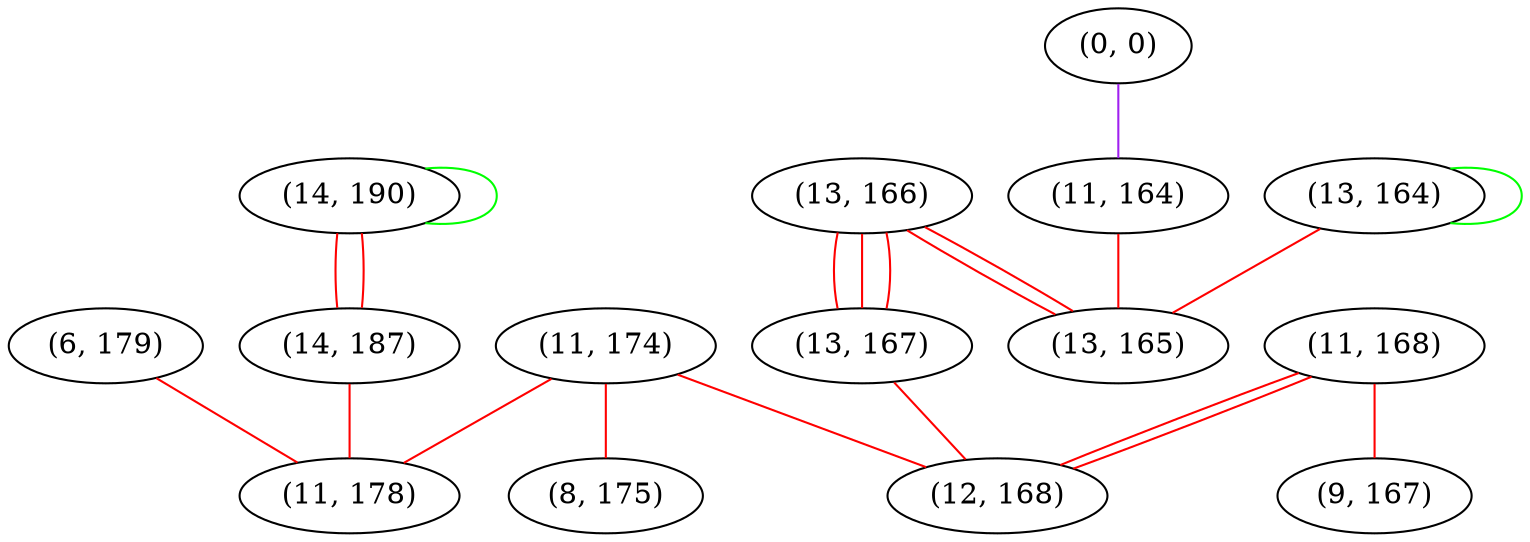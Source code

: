 graph "" {
"(6, 179)";
"(13, 166)";
"(0, 0)";
"(11, 164)";
"(14, 190)";
"(11, 168)";
"(13, 164)";
"(13, 165)";
"(14, 187)";
"(13, 167)";
"(11, 174)";
"(11, 178)";
"(9, 167)";
"(8, 175)";
"(12, 168)";
"(6, 179)" -- "(11, 178)"  [color=red, key=0, weight=1];
"(13, 166)" -- "(13, 167)"  [color=red, key=0, weight=1];
"(13, 166)" -- "(13, 167)"  [color=red, key=1, weight=1];
"(13, 166)" -- "(13, 167)"  [color=red, key=2, weight=1];
"(13, 166)" -- "(13, 165)"  [color=red, key=0, weight=1];
"(13, 166)" -- "(13, 165)"  [color=red, key=1, weight=1];
"(0, 0)" -- "(11, 164)"  [color=purple, key=0, weight=4];
"(11, 164)" -- "(13, 165)"  [color=red, key=0, weight=1];
"(14, 190)" -- "(14, 187)"  [color=red, key=0, weight=1];
"(14, 190)" -- "(14, 187)"  [color=red, key=1, weight=1];
"(14, 190)" -- "(14, 190)"  [color=green, key=0, weight=2];
"(11, 168)" -- "(9, 167)"  [color=red, key=0, weight=1];
"(11, 168)" -- "(12, 168)"  [color=red, key=0, weight=1];
"(11, 168)" -- "(12, 168)"  [color=red, key=1, weight=1];
"(13, 164)" -- "(13, 164)"  [color=green, key=0, weight=2];
"(13, 164)" -- "(13, 165)"  [color=red, key=0, weight=1];
"(14, 187)" -- "(11, 178)"  [color=red, key=0, weight=1];
"(13, 167)" -- "(12, 168)"  [color=red, key=0, weight=1];
"(11, 174)" -- "(11, 178)"  [color=red, key=0, weight=1];
"(11, 174)" -- "(8, 175)"  [color=red, key=0, weight=1];
"(11, 174)" -- "(12, 168)"  [color=red, key=0, weight=1];
}
